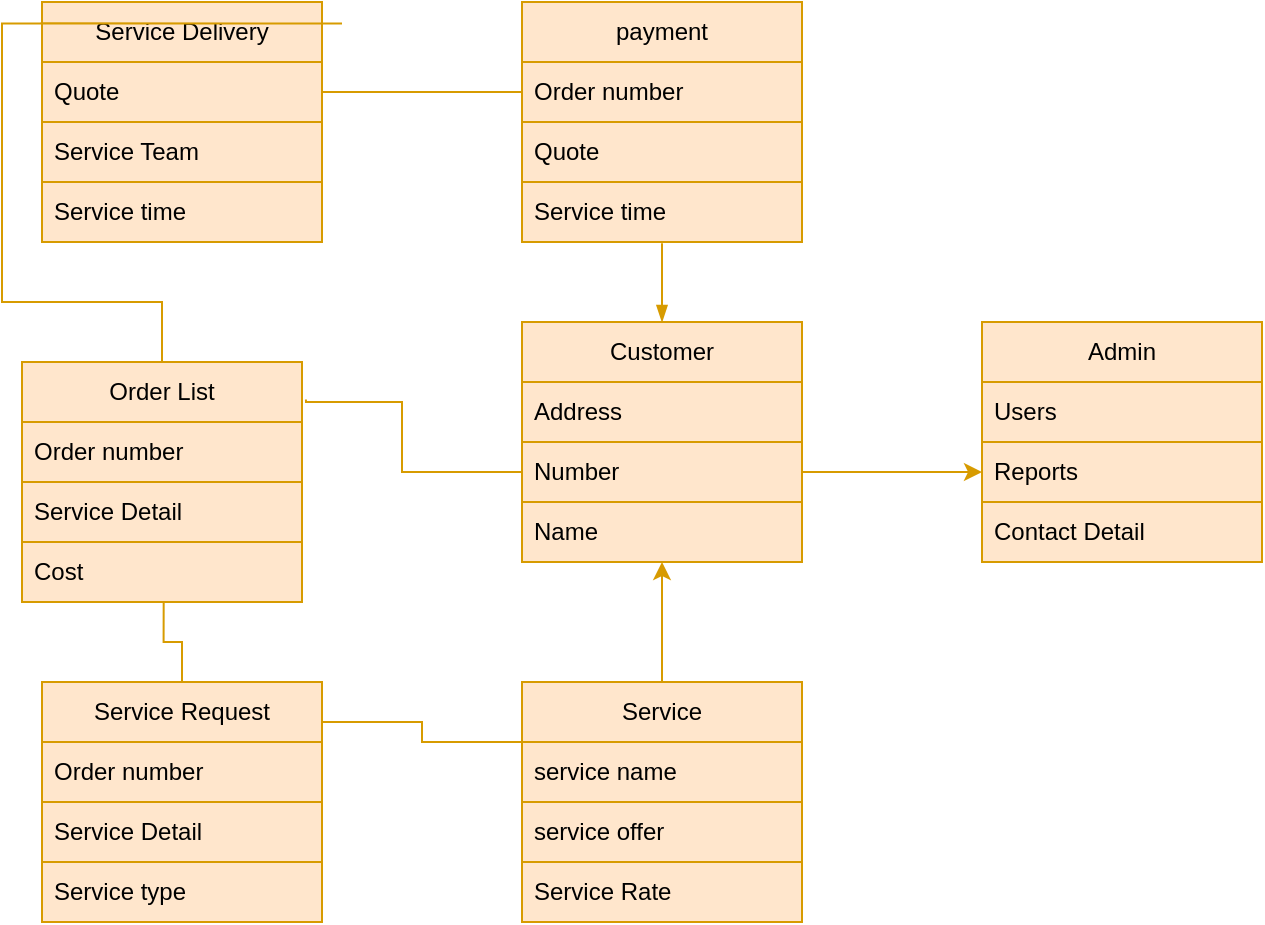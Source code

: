 <mxfile version="20.8.16" type="device"><diagram name="Page-1" id="PLqw43HXupXMCKWNCzGd"><mxGraphModel dx="1729" dy="1100" grid="1" gridSize="10" guides="1" tooltips="1" connect="1" arrows="1" fold="1" page="1" pageScale="1" pageWidth="1169" pageHeight="827" math="0" shadow="0"><root><mxCell id="0"/><mxCell id="1" parent="0"/><mxCell id="vcb-JzkrY-hUmSib0Y78-28" style="edgeStyle=orthogonalEdgeStyle;rounded=0;orthogonalLoop=1;jettySize=auto;html=1;entryX=0.5;entryY=1.022;entryDx=0;entryDy=0;entryPerimeter=0;endArrow=none;endFill=0;fillColor=#ffe6cc;strokeColor=#d79b00;startArrow=blockThin;startFill=1;" edge="1" parent="1" source="vcb-JzkrY-hUmSib0Y78-1" target="vcb-JzkrY-hUmSib0Y78-24"><mxGeometry relative="1" as="geometry"/></mxCell><mxCell id="vcb-JzkrY-hUmSib0Y78-1" value="Customer" style="swimlane;fontStyle=0;childLayout=stackLayout;horizontal=1;startSize=30;horizontalStack=0;resizeParent=1;resizeParentMax=0;resizeLast=0;collapsible=1;marginBottom=0;whiteSpace=wrap;html=1;fillColor=#ffe6cc;strokeColor=#d79b00;" vertex="1" parent="1"><mxGeometry x="330" y="200" width="140" height="90" as="geometry"/></mxCell><mxCell id="vcb-JzkrY-hUmSib0Y78-2" value="Address" style="text;strokeColor=#d79b00;fillColor=#ffe6cc;align=left;verticalAlign=middle;spacingLeft=4;spacingRight=4;overflow=hidden;points=[[0,0.5],[1,0.5]];portConstraint=eastwest;rotatable=0;whiteSpace=wrap;html=1;" vertex="1" parent="vcb-JzkrY-hUmSib0Y78-1"><mxGeometry y="30" width="140" height="30" as="geometry"/></mxCell><mxCell id="vcb-JzkrY-hUmSib0Y78-3" value="Number" style="text;strokeColor=#d79b00;fillColor=#ffe6cc;align=left;verticalAlign=middle;spacingLeft=4;spacingRight=4;overflow=hidden;points=[[0,0.5],[1,0.5]];portConstraint=eastwest;rotatable=0;whiteSpace=wrap;html=1;" vertex="1" parent="vcb-JzkrY-hUmSib0Y78-1"><mxGeometry y="60" width="140" height="30" as="geometry"/></mxCell><mxCell id="vcb-JzkrY-hUmSib0Y78-5" value="Admin" style="swimlane;fontStyle=0;childLayout=stackLayout;horizontal=1;startSize=30;horizontalStack=0;resizeParent=1;resizeParentMax=0;resizeLast=0;collapsible=1;marginBottom=0;whiteSpace=wrap;html=1;fillColor=#ffe6cc;strokeColor=#d79b00;" vertex="1" parent="1"><mxGeometry x="560" y="200" width="140" height="120" as="geometry"/></mxCell><mxCell id="vcb-JzkrY-hUmSib0Y78-6" value="Users" style="text;strokeColor=#d79b00;fillColor=#ffe6cc;align=left;verticalAlign=middle;spacingLeft=4;spacingRight=4;overflow=hidden;points=[[0,0.5],[1,0.5]];portConstraint=eastwest;rotatable=0;whiteSpace=wrap;html=1;" vertex="1" parent="vcb-JzkrY-hUmSib0Y78-5"><mxGeometry y="30" width="140" height="30" as="geometry"/></mxCell><mxCell id="vcb-JzkrY-hUmSib0Y78-7" value="Reports" style="text;strokeColor=#d79b00;fillColor=#ffe6cc;align=left;verticalAlign=middle;spacingLeft=4;spacingRight=4;overflow=hidden;points=[[0,0.5],[1,0.5]];portConstraint=eastwest;rotatable=0;whiteSpace=wrap;html=1;" vertex="1" parent="vcb-JzkrY-hUmSib0Y78-5"><mxGeometry y="60" width="140" height="30" as="geometry"/></mxCell><mxCell id="vcb-JzkrY-hUmSib0Y78-8" value="Contact Detail" style="text;strokeColor=#d79b00;fillColor=#ffe6cc;align=left;verticalAlign=middle;spacingLeft=4;spacingRight=4;overflow=hidden;points=[[0,0.5],[1,0.5]];portConstraint=eastwest;rotatable=0;whiteSpace=wrap;html=1;" vertex="1" parent="vcb-JzkrY-hUmSib0Y78-5"><mxGeometry y="90" width="140" height="30" as="geometry"/></mxCell><mxCell id="vcb-JzkrY-hUmSib0Y78-25" style="edgeStyle=orthogonalEdgeStyle;rounded=0;orthogonalLoop=1;jettySize=auto;html=1;entryX=0.5;entryY=1;entryDx=0;entryDy=0;entryPerimeter=0;fillColor=#ffe6cc;strokeColor=#d79b00;" edge="1" parent="1" source="vcb-JzkrY-hUmSib0Y78-9" target="vcb-JzkrY-hUmSib0Y78-4"><mxGeometry relative="1" as="geometry"/></mxCell><mxCell id="vcb-JzkrY-hUmSib0Y78-9" value="Service" style="swimlane;fontStyle=0;childLayout=stackLayout;horizontal=1;startSize=30;horizontalStack=0;resizeParent=1;resizeParentMax=0;resizeLast=0;collapsible=1;marginBottom=0;whiteSpace=wrap;html=1;fillColor=#ffe6cc;strokeColor=#d79b00;" vertex="1" parent="1"><mxGeometry x="330" y="380" width="140" height="120" as="geometry"/></mxCell><mxCell id="vcb-JzkrY-hUmSib0Y78-10" value="service name" style="text;strokeColor=#d79b00;fillColor=#ffe6cc;align=left;verticalAlign=middle;spacingLeft=4;spacingRight=4;overflow=hidden;points=[[0,0.5],[1,0.5]];portConstraint=eastwest;rotatable=0;whiteSpace=wrap;html=1;" vertex="1" parent="vcb-JzkrY-hUmSib0Y78-9"><mxGeometry y="30" width="140" height="30" as="geometry"/></mxCell><mxCell id="vcb-JzkrY-hUmSib0Y78-11" value="service offer" style="text;strokeColor=#d79b00;fillColor=#ffe6cc;align=left;verticalAlign=middle;spacingLeft=4;spacingRight=4;overflow=hidden;points=[[0,0.5],[1,0.5]];portConstraint=eastwest;rotatable=0;whiteSpace=wrap;html=1;" vertex="1" parent="vcb-JzkrY-hUmSib0Y78-9"><mxGeometry y="60" width="140" height="30" as="geometry"/></mxCell><mxCell id="vcb-JzkrY-hUmSib0Y78-12" value="Service Rate" style="text;strokeColor=#d79b00;fillColor=#ffe6cc;align=left;verticalAlign=middle;spacingLeft=4;spacingRight=4;overflow=hidden;points=[[0,0.5],[1,0.5]];portConstraint=eastwest;rotatable=0;whiteSpace=wrap;html=1;" vertex="1" parent="vcb-JzkrY-hUmSib0Y78-9"><mxGeometry y="90" width="140" height="30" as="geometry"/></mxCell><mxCell id="vcb-JzkrY-hUmSib0Y78-35" style="edgeStyle=orthogonalEdgeStyle;rounded=0;orthogonalLoop=1;jettySize=auto;html=1;entryX=0.506;entryY=0.992;entryDx=0;entryDy=0;entryPerimeter=0;endArrow=none;endFill=0;fillColor=#ffe6cc;strokeColor=#d79b00;" edge="1" parent="1" source="vcb-JzkrY-hUmSib0Y78-13" target="vcb-JzkrY-hUmSib0Y78-32"><mxGeometry relative="1" as="geometry"><Array as="points"/></mxGeometry></mxCell><mxCell id="vcb-JzkrY-hUmSib0Y78-13" value="Service Request" style="swimlane;fontStyle=0;childLayout=stackLayout;horizontal=1;startSize=30;horizontalStack=0;resizeParent=1;resizeParentMax=0;resizeLast=0;collapsible=1;marginBottom=0;whiteSpace=wrap;html=1;fillColor=#ffe6cc;strokeColor=#d79b00;" vertex="1" parent="1"><mxGeometry x="90" y="380" width="140" height="120" as="geometry"/></mxCell><mxCell id="vcb-JzkrY-hUmSib0Y78-14" value="Order number" style="text;strokeColor=#d79b00;fillColor=#ffe6cc;align=left;verticalAlign=middle;spacingLeft=4;spacingRight=4;overflow=hidden;points=[[0,0.5],[1,0.5]];portConstraint=eastwest;rotatable=0;whiteSpace=wrap;html=1;" vertex="1" parent="vcb-JzkrY-hUmSib0Y78-13"><mxGeometry y="30" width="140" height="30" as="geometry"/></mxCell><mxCell id="vcb-JzkrY-hUmSib0Y78-15" value="Service Detail" style="text;strokeColor=#d79b00;fillColor=#ffe6cc;align=left;verticalAlign=middle;spacingLeft=4;spacingRight=4;overflow=hidden;points=[[0,0.5],[1,0.5]];portConstraint=eastwest;rotatable=0;whiteSpace=wrap;html=1;" vertex="1" parent="vcb-JzkrY-hUmSib0Y78-13"><mxGeometry y="60" width="140" height="30" as="geometry"/></mxCell><mxCell id="vcb-JzkrY-hUmSib0Y78-16" value="Service type" style="text;strokeColor=#d79b00;fillColor=#ffe6cc;align=left;verticalAlign=middle;spacingLeft=4;spacingRight=4;overflow=hidden;points=[[0,0.5],[1,0.5]];portConstraint=eastwest;rotatable=0;whiteSpace=wrap;html=1;" vertex="1" parent="vcb-JzkrY-hUmSib0Y78-13"><mxGeometry y="90" width="140" height="30" as="geometry"/></mxCell><mxCell id="vcb-JzkrY-hUmSib0Y78-17" value="Service Delivery" style="swimlane;fontStyle=0;childLayout=stackLayout;horizontal=1;startSize=30;horizontalStack=0;resizeParent=1;resizeParentMax=0;resizeLast=0;collapsible=1;marginBottom=0;whiteSpace=wrap;html=1;fillColor=#ffe6cc;strokeColor=#d79b00;" vertex="1" parent="1"><mxGeometry x="90" y="40" width="140" height="120" as="geometry"/></mxCell><mxCell id="vcb-JzkrY-hUmSib0Y78-18" value="Quote" style="text;strokeColor=#d79b00;fillColor=#ffe6cc;align=left;verticalAlign=middle;spacingLeft=4;spacingRight=4;overflow=hidden;points=[[0,0.5],[1,0.5]];portConstraint=eastwest;rotatable=0;whiteSpace=wrap;html=1;" vertex="1" parent="vcb-JzkrY-hUmSib0Y78-17"><mxGeometry y="30" width="140" height="30" as="geometry"/></mxCell><mxCell id="vcb-JzkrY-hUmSib0Y78-19" value="Service Team" style="text;strokeColor=#d79b00;fillColor=#ffe6cc;align=left;verticalAlign=middle;spacingLeft=4;spacingRight=4;overflow=hidden;points=[[0,0.5],[1,0.5]];portConstraint=eastwest;rotatable=0;whiteSpace=wrap;html=1;" vertex="1" parent="vcb-JzkrY-hUmSib0Y78-17"><mxGeometry y="60" width="140" height="30" as="geometry"/></mxCell><mxCell id="vcb-JzkrY-hUmSib0Y78-20" value="Service time" style="text;strokeColor=#d79b00;fillColor=#ffe6cc;align=left;verticalAlign=middle;spacingLeft=4;spacingRight=4;overflow=hidden;points=[[0,0.5],[1,0.5]];portConstraint=eastwest;rotatable=0;whiteSpace=wrap;html=1;" vertex="1" parent="vcb-JzkrY-hUmSib0Y78-17"><mxGeometry y="90" width="140" height="30" as="geometry"/></mxCell><mxCell id="vcb-JzkrY-hUmSib0Y78-21" value="payment" style="swimlane;fontStyle=0;childLayout=stackLayout;horizontal=1;startSize=30;horizontalStack=0;resizeParent=1;resizeParentMax=0;resizeLast=0;collapsible=1;marginBottom=0;whiteSpace=wrap;html=1;fillColor=#ffe6cc;strokeColor=#d79b00;" vertex="1" parent="1"><mxGeometry x="330" y="40" width="140" height="120" as="geometry"/></mxCell><mxCell id="vcb-JzkrY-hUmSib0Y78-22" value="Order number" style="text;strokeColor=#d79b00;fillColor=#ffe6cc;align=left;verticalAlign=middle;spacingLeft=4;spacingRight=4;overflow=hidden;points=[[0,0.5],[1,0.5]];portConstraint=eastwest;rotatable=0;whiteSpace=wrap;html=1;" vertex="1" parent="vcb-JzkrY-hUmSib0Y78-21"><mxGeometry y="30" width="140" height="30" as="geometry"/></mxCell><mxCell id="vcb-JzkrY-hUmSib0Y78-23" value="Quote" style="text;strokeColor=#d79b00;fillColor=#ffe6cc;align=left;verticalAlign=middle;spacingLeft=4;spacingRight=4;overflow=hidden;points=[[0,0.5],[1,0.5]];portConstraint=eastwest;rotatable=0;whiteSpace=wrap;html=1;" vertex="1" parent="vcb-JzkrY-hUmSib0Y78-21"><mxGeometry y="60" width="140" height="30" as="geometry"/></mxCell><mxCell id="vcb-JzkrY-hUmSib0Y78-24" value="Service time" style="text;strokeColor=#d79b00;fillColor=#ffe6cc;align=left;verticalAlign=middle;spacingLeft=4;spacingRight=4;overflow=hidden;points=[[0,0.5],[1,0.5]];portConstraint=eastwest;rotatable=0;whiteSpace=wrap;html=1;" vertex="1" parent="vcb-JzkrY-hUmSib0Y78-21"><mxGeometry y="90" width="140" height="30" as="geometry"/></mxCell><mxCell id="vcb-JzkrY-hUmSib0Y78-26" style="edgeStyle=orthogonalEdgeStyle;rounded=0;orthogonalLoop=1;jettySize=auto;html=1;fillColor=#ffe6cc;strokeColor=#d79b00;" edge="1" parent="1" source="vcb-JzkrY-hUmSib0Y78-3" target="vcb-JzkrY-hUmSib0Y78-7"><mxGeometry relative="1" as="geometry"/></mxCell><mxCell id="vcb-JzkrY-hUmSib0Y78-27" style="edgeStyle=orthogonalEdgeStyle;rounded=0;orthogonalLoop=1;jettySize=auto;html=1;entryX=0;entryY=0.5;entryDx=0;entryDy=0;exitX=1.014;exitY=0.156;exitDx=0;exitDy=0;exitPerimeter=0;fillColor=#ffe6cc;strokeColor=#d79b00;endArrow=none;endFill=0;" edge="1" parent="1" source="vcb-JzkrY-hUmSib0Y78-29" target="vcb-JzkrY-hUmSib0Y78-3"><mxGeometry relative="1" as="geometry"><Array as="points"><mxPoint x="222" y="240"/><mxPoint x="270" y="240"/><mxPoint x="270" y="275"/></Array></mxGeometry></mxCell><mxCell id="vcb-JzkrY-hUmSib0Y78-34" style="edgeStyle=orthogonalEdgeStyle;rounded=0;orthogonalLoop=1;jettySize=auto;html=1;entryX=-0.005;entryY=0.089;entryDx=0;entryDy=0;entryPerimeter=0;endArrow=none;endFill=0;fillColor=#ffe6cc;strokeColor=#d79b00;" edge="1" parent="1" source="vcb-JzkrY-hUmSib0Y78-29" target="vcb-JzkrY-hUmSib0Y78-17"><mxGeometry relative="1" as="geometry"/></mxCell><mxCell id="vcb-JzkrY-hUmSib0Y78-29" value="Order List" style="swimlane;fontStyle=0;childLayout=stackLayout;horizontal=1;startSize=30;horizontalStack=0;resizeParent=1;resizeParentMax=0;resizeLast=0;collapsible=1;marginBottom=0;whiteSpace=wrap;html=1;fillColor=#ffe6cc;strokeColor=#d79b00;" vertex="1" parent="1"><mxGeometry x="80" y="220" width="140" height="120" as="geometry"/></mxCell><mxCell id="vcb-JzkrY-hUmSib0Y78-30" value="Order number" style="text;strokeColor=#d79b00;fillColor=#ffe6cc;align=left;verticalAlign=middle;spacingLeft=4;spacingRight=4;overflow=hidden;points=[[0,0.5],[1,0.5]];portConstraint=eastwest;rotatable=0;whiteSpace=wrap;html=1;" vertex="1" parent="vcb-JzkrY-hUmSib0Y78-29"><mxGeometry y="30" width="140" height="30" as="geometry"/></mxCell><mxCell id="vcb-JzkrY-hUmSib0Y78-31" value="Service Detail" style="text;strokeColor=#d79b00;fillColor=#ffe6cc;align=left;verticalAlign=middle;spacingLeft=4;spacingRight=4;overflow=hidden;points=[[0,0.5],[1,0.5]];portConstraint=eastwest;rotatable=0;whiteSpace=wrap;html=1;" vertex="1" parent="vcb-JzkrY-hUmSib0Y78-29"><mxGeometry y="60" width="140" height="30" as="geometry"/></mxCell><mxCell id="vcb-JzkrY-hUmSib0Y78-32" value="Cost" style="text;strokeColor=#d79b00;fillColor=#ffe6cc;align=left;verticalAlign=middle;spacingLeft=4;spacingRight=4;overflow=hidden;points=[[0,0.5],[1,0.5]];portConstraint=eastwest;rotatable=0;whiteSpace=wrap;html=1;" vertex="1" parent="vcb-JzkrY-hUmSib0Y78-29"><mxGeometry y="90" width="140" height="30" as="geometry"/></mxCell><mxCell id="vcb-JzkrY-hUmSib0Y78-33" style="edgeStyle=orthogonalEdgeStyle;rounded=0;orthogonalLoop=1;jettySize=auto;html=1;entryX=1;entryY=0.111;entryDx=0;entryDy=0;entryPerimeter=0;endArrow=none;endFill=0;fillColor=#ffe6cc;strokeColor=#d79b00;" edge="1" parent="1" source="vcb-JzkrY-hUmSib0Y78-10" target="vcb-JzkrY-hUmSib0Y78-13"><mxGeometry relative="1" as="geometry"><Array as="points"><mxPoint x="280" y="410"/><mxPoint x="280" y="400"/><mxPoint x="230" y="400"/></Array></mxGeometry></mxCell><mxCell id="vcb-JzkrY-hUmSib0Y78-36" style="edgeStyle=orthogonalEdgeStyle;rounded=0;orthogonalLoop=1;jettySize=auto;html=1;entryX=0;entryY=0.5;entryDx=0;entryDy=0;endArrow=none;endFill=0;fillColor=#ffe6cc;strokeColor=#d79b00;" edge="1" parent="1" source="vcb-JzkrY-hUmSib0Y78-18" target="vcb-JzkrY-hUmSib0Y78-22"><mxGeometry relative="1" as="geometry"/></mxCell><mxCell id="vcb-JzkrY-hUmSib0Y78-4" value="Name" style="text;strokeColor=#d79b00;fillColor=#ffe6cc;align=left;verticalAlign=middle;spacingLeft=4;spacingRight=4;overflow=hidden;points=[[0,0.5],[1,0.5]];portConstraint=eastwest;rotatable=0;whiteSpace=wrap;html=1;" vertex="1" parent="1"><mxGeometry x="330" y="290" width="140" height="30" as="geometry"/></mxCell></root></mxGraphModel></diagram></mxfile>